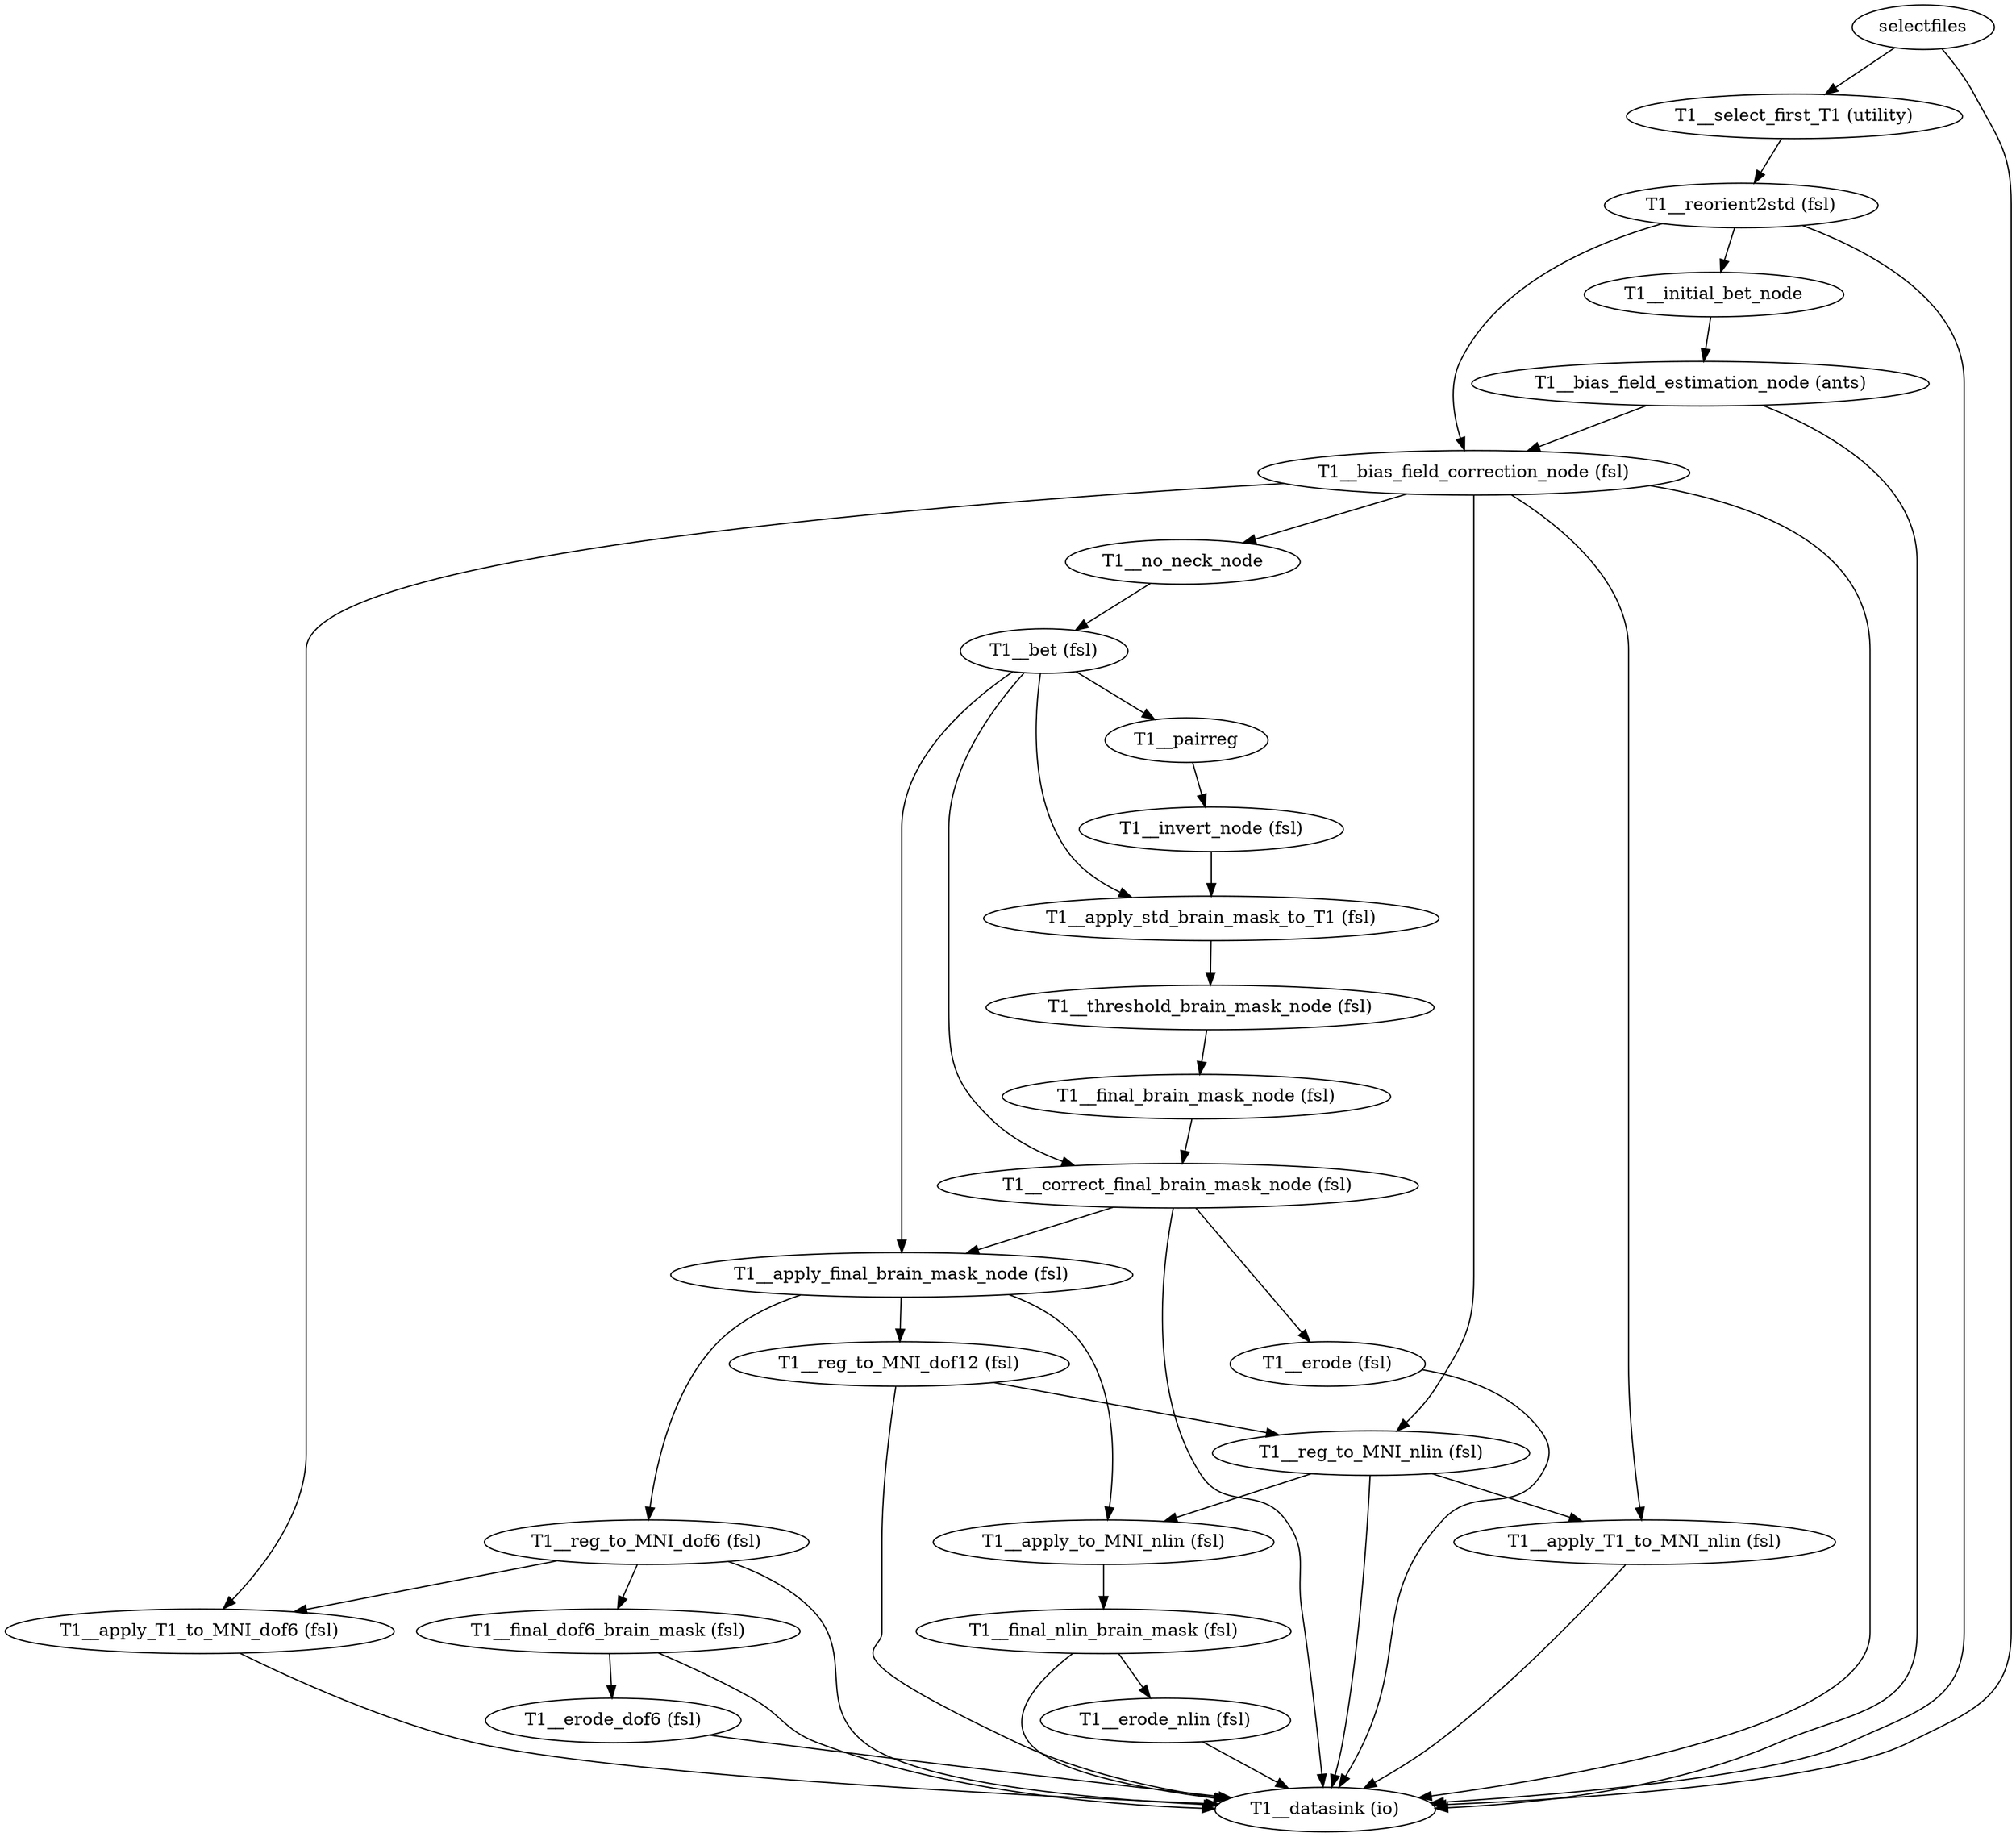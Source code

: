 strict digraph  {
"selectfiles";
"T1__select_first_T1 (utility)";
"T1__datasink (io)";
"T1__reorient2std (fsl)";
"T1__initial_bet_node";
"T1__bias_field_correction_node (fsl)";
"T1__bias_field_estimation_node (ants)";
"T1__no_neck_node";
"T1__reg_to_MNI_nlin (fsl)";
"T1__apply_T1_to_MNI_dof6 (fsl)";
"T1__apply_T1_to_MNI_nlin (fsl)";
"T1__bet (fsl)";
"T1__pairreg";
"T1__apply_std_brain_mask_to_T1 (fsl)";
"T1__correct_final_brain_mask_node (fsl)";
"T1__apply_final_brain_mask_node (fsl)";
"T1__invert_node (fsl)";
"T1__threshold_brain_mask_node (fsl)";
"T1__final_brain_mask_node (fsl)";
"T1__erode (fsl)";
"T1__reg_to_MNI_dof6 (fsl)";
"T1__reg_to_MNI_dof12 (fsl)";
"T1__apply_to_MNI_nlin (fsl)";
"T1__final_dof6_brain_mask (fsl)";
"T1__final_nlin_brain_mask (fsl)";
"T1__erode_dof6 (fsl)";
"T1__erode_nlin (fsl)";
"selectfiles" -> "T1__select_first_T1 (utility)";
"selectfiles" -> "T1__datasink (io)";
"T1__select_first_T1 (utility)" -> "T1__reorient2std (fsl)";
"T1__reorient2std (fsl)" -> "T1__initial_bet_node";
"T1__reorient2std (fsl)" -> "T1__bias_field_correction_node (fsl)";
"T1__reorient2std (fsl)" -> "T1__datasink (io)";
"T1__initial_bet_node" -> "T1__bias_field_estimation_node (ants)";
"T1__bias_field_correction_node (fsl)" -> "T1__no_neck_node";
"T1__bias_field_correction_node (fsl)" -> "T1__datasink (io)";
"T1__bias_field_correction_node (fsl)" -> "T1__reg_to_MNI_nlin (fsl)";
"T1__bias_field_correction_node (fsl)" -> "T1__apply_T1_to_MNI_dof6 (fsl)";
"T1__bias_field_correction_node (fsl)" -> "T1__apply_T1_to_MNI_nlin (fsl)";
"T1__bias_field_estimation_node (ants)" -> "T1__bias_field_correction_node (fsl)";
"T1__bias_field_estimation_node (ants)" -> "T1__datasink (io)";
"T1__no_neck_node" -> "T1__bet (fsl)";
"T1__reg_to_MNI_nlin (fsl)" -> "T1__apply_to_MNI_nlin (fsl)";
"T1__reg_to_MNI_nlin (fsl)" -> "T1__datasink (io)";
"T1__reg_to_MNI_nlin (fsl)" -> "T1__apply_T1_to_MNI_nlin (fsl)";
"T1__apply_T1_to_MNI_dof6 (fsl)" -> "T1__datasink (io)";
"T1__apply_T1_to_MNI_nlin (fsl)" -> "T1__datasink (io)";
"T1__bet (fsl)" -> "T1__pairreg";
"T1__bet (fsl)" -> "T1__apply_std_brain_mask_to_T1 (fsl)";
"T1__bet (fsl)" -> "T1__correct_final_brain_mask_node (fsl)";
"T1__bet (fsl)" -> "T1__apply_final_brain_mask_node (fsl)";
"T1__pairreg" -> "T1__invert_node (fsl)";
"T1__apply_std_brain_mask_to_T1 (fsl)" -> "T1__threshold_brain_mask_node (fsl)";
"T1__correct_final_brain_mask_node (fsl)" -> "T1__apply_final_brain_mask_node (fsl)";
"T1__correct_final_brain_mask_node (fsl)" -> "T1__datasink (io)";
"T1__correct_final_brain_mask_node (fsl)" -> "T1__erode (fsl)";
"T1__apply_final_brain_mask_node (fsl)" -> "T1__reg_to_MNI_dof6 (fsl)";
"T1__apply_final_brain_mask_node (fsl)" -> "T1__reg_to_MNI_dof12 (fsl)";
"T1__apply_final_brain_mask_node (fsl)" -> "T1__apply_to_MNI_nlin (fsl)";
"T1__invert_node (fsl)" -> "T1__apply_std_brain_mask_to_T1 (fsl)";
"T1__threshold_brain_mask_node (fsl)" -> "T1__final_brain_mask_node (fsl)";
"T1__final_brain_mask_node (fsl)" -> "T1__correct_final_brain_mask_node (fsl)";
"T1__erode (fsl)" -> "T1__datasink (io)";
"T1__reg_to_MNI_dof6 (fsl)" -> "T1__final_dof6_brain_mask (fsl)";
"T1__reg_to_MNI_dof6 (fsl)" -> "T1__datasink (io)";
"T1__reg_to_MNI_dof6 (fsl)" -> "T1__apply_T1_to_MNI_dof6 (fsl)";
"T1__reg_to_MNI_dof12 (fsl)" -> "T1__reg_to_MNI_nlin (fsl)";
"T1__reg_to_MNI_dof12 (fsl)" -> "T1__datasink (io)";
"T1__apply_to_MNI_nlin (fsl)" -> "T1__final_nlin_brain_mask (fsl)";
"T1__final_dof6_brain_mask (fsl)" -> "T1__datasink (io)";
"T1__final_dof6_brain_mask (fsl)" -> "T1__erode_dof6 (fsl)";
"T1__final_nlin_brain_mask (fsl)" -> "T1__datasink (io)";
"T1__final_nlin_brain_mask (fsl)" -> "T1__erode_nlin (fsl)";
"T1__erode_dof6 (fsl)" -> "T1__datasink (io)";
"T1__erode_nlin (fsl)" -> "T1__datasink (io)";
}
